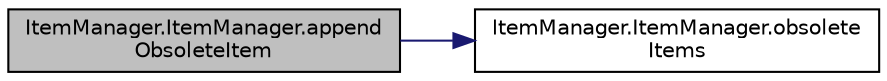 digraph "ItemManager.ItemManager.appendObsoleteItem"
{
 // LATEX_PDF_SIZE
  edge [fontname="Helvetica",fontsize="10",labelfontname="Helvetica",labelfontsize="10"];
  node [fontname="Helvetica",fontsize="10",shape=record];
  rankdir="LR";
  Node1 [label="ItemManager.ItemManager.append\lObsoleteItem",height=0.2,width=0.4,color="black", fillcolor="grey75", style="filled", fontcolor="black",tooltip=" "];
  Node1 -> Node2 [color="midnightblue",fontsize="10",style="solid",fontname="Helvetica"];
  Node2 [label="ItemManager.ItemManager.obsolete\lItems",height=0.2,width=0.4,color="black", fillcolor="white", style="filled",URL="$class_item_manager_1_1_item_manager.html#a61a80c7b4eb091426013cc9433fbc38b",tooltip=" "];
}
